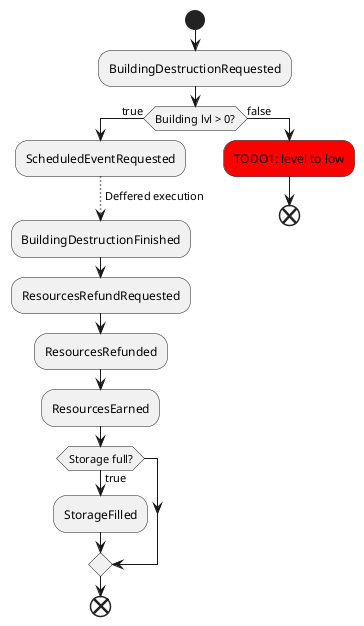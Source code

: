 @startuml

start

:BuildingDestructionRequested;
if (Building lvl > 0?) then (true)
    :ScheduledEventRequested;
    -[dotted]-> Deffered execution;
    :BuildingDestructionFinished;
    :ResourcesRefundRequested;
    :ResourcesRefunded;
    :ResourcesEarned;
    if (Storage full?) then (true)
        :StorageFilled;
    endif
    end
else (false)
    #red:TODO1: level to low;
    end
endif

@enduml